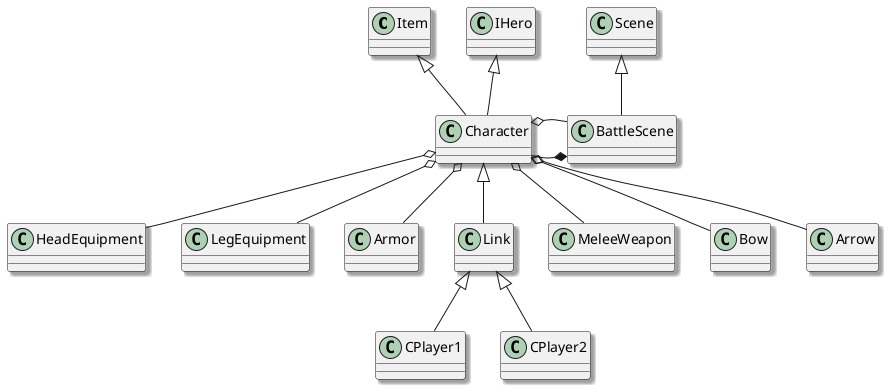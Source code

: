 @startuml

skinparam shadowing true


Item <|-- Character
IHero <|-- Character

Scene <|-- BattleScene
BattleScene *-left- Character
Character o-- BattleScene

Character o-- HeadEquipment
Character o-- LegEquipment
Character o-- Armor

Character <|-down- Link
Link <|-- CPlayer1
Link <|-- CPlayer2

Character o-- MeleeWeapon
Character o-- Bow
Character o-- Arrow

' Weapon <|-- MeleeWeapon
' Weapon <|-- RangedWeapon

' RangedWeapon <|-- Bow
' RangedWeapon <|-- Arrow

@enduml
